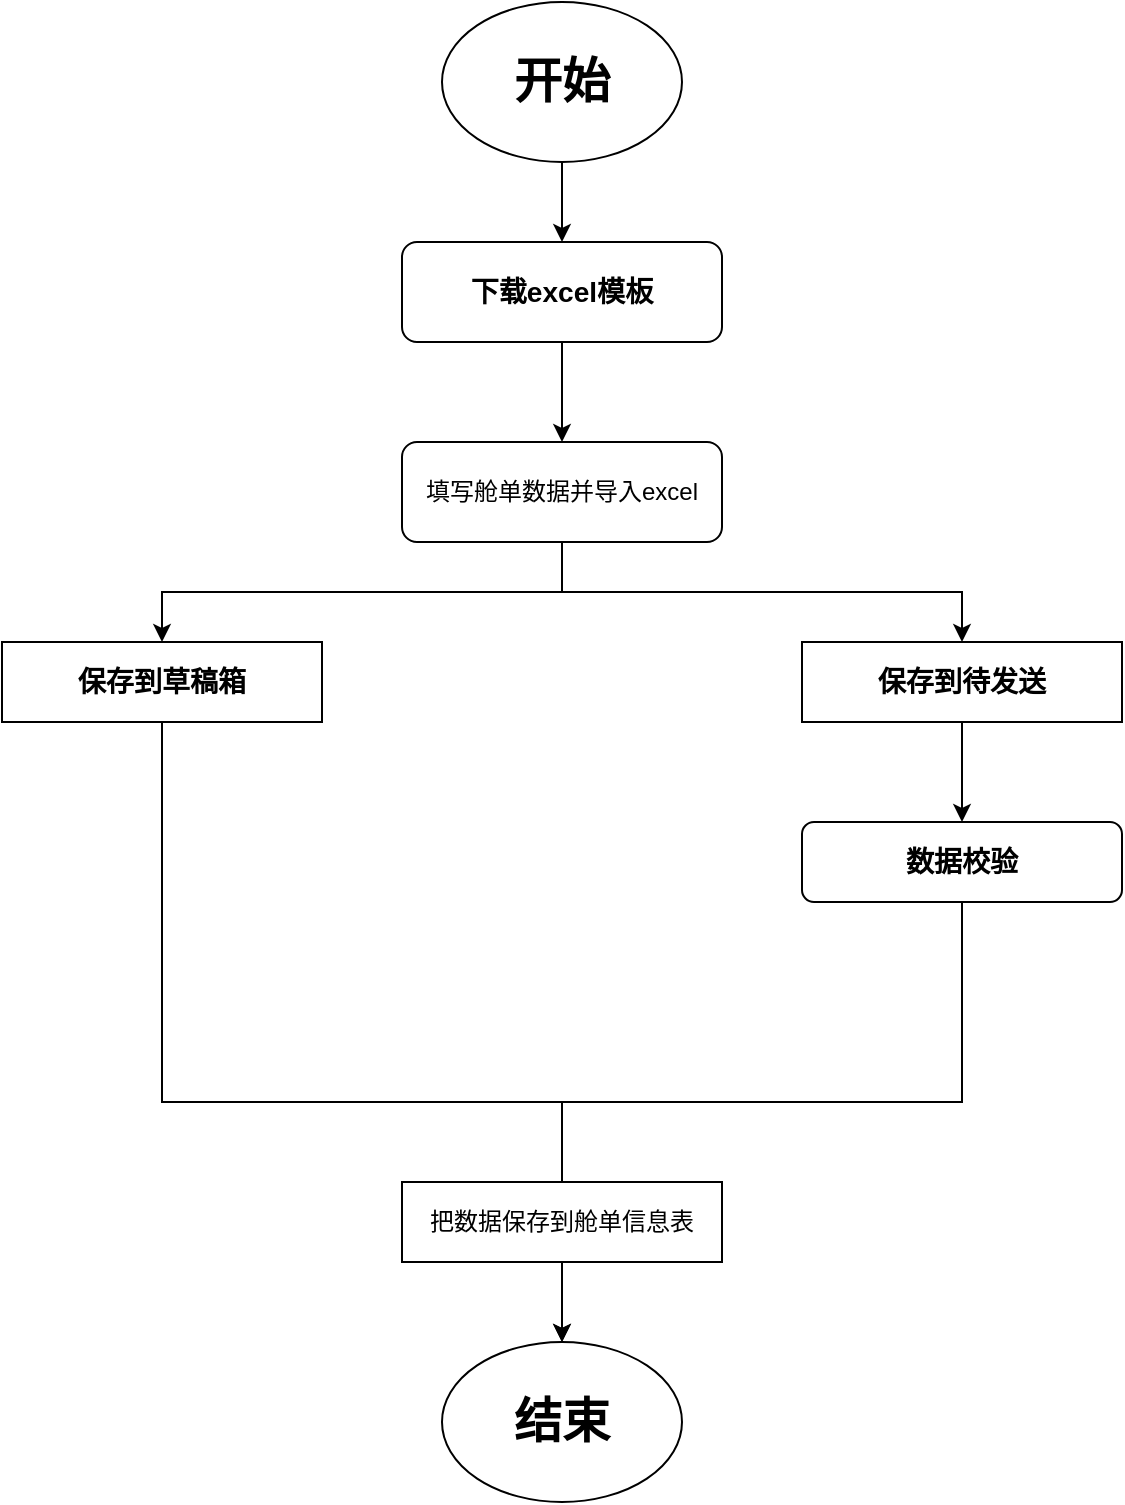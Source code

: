 <mxfile version="11.1.2" type="github"><diagram id="fOs9aCwxfMmMrLwcqLpt" name="第 1 页"><mxGraphModel dx="1422" dy="764" grid="1" gridSize="10" guides="1" tooltips="1" connect="1" arrows="1" fold="1" page="1" pageScale="1" pageWidth="827" pageHeight="1169" math="0" shadow="0"><root><mxCell id="0"/><mxCell id="1" parent="0"/><mxCell id="zTC52wkZ5Tz1Enl_iFMn-4" value="" style="edgeStyle=orthogonalEdgeStyle;rounded=0;orthogonalLoop=1;jettySize=auto;html=1;" parent="1" source="zTC52wkZ5Tz1Enl_iFMn-2" target="zTC52wkZ5Tz1Enl_iFMn-3" edge="1"><mxGeometry relative="1" as="geometry"/></mxCell><mxCell id="zTC52wkZ5Tz1Enl_iFMn-2" value="&lt;h1&gt;开始&lt;/h1&gt;" style="ellipse;whiteSpace=wrap;html=1;" parent="1" vertex="1"><mxGeometry x="300" y="90" width="120" height="80" as="geometry"/></mxCell><mxCell id="zTC52wkZ5Tz1Enl_iFMn-6" value="" style="edgeStyle=orthogonalEdgeStyle;rounded=0;orthogonalLoop=1;jettySize=auto;html=1;" parent="1" source="zTC52wkZ5Tz1Enl_iFMn-3" target="zTC52wkZ5Tz1Enl_iFMn-5" edge="1"><mxGeometry relative="1" as="geometry"/></mxCell><mxCell id="zTC52wkZ5Tz1Enl_iFMn-3" value="&lt;h3&gt;下载excel模板&lt;/h3&gt;" style="rounded=1;whiteSpace=wrap;html=1;" parent="1" vertex="1"><mxGeometry x="280" y="210" width="160" height="50" as="geometry"/></mxCell><mxCell id="zTC52wkZ5Tz1Enl_iFMn-7" style="edgeStyle=elbowEdgeStyle;rounded=0;orthogonalLoop=1;jettySize=auto;elbow=vertical;html=1;" parent="1" source="zTC52wkZ5Tz1Enl_iFMn-5" target="zTC52wkZ5Tz1Enl_iFMn-8" edge="1"><mxGeometry relative="1" as="geometry"><mxPoint x="160" y="440" as="targetPoint"/></mxGeometry></mxCell><mxCell id="zTC52wkZ5Tz1Enl_iFMn-9" style="edgeStyle=elbowEdgeStyle;rounded=0;orthogonalLoop=1;jettySize=auto;elbow=vertical;html=1;" parent="1" source="zTC52wkZ5Tz1Enl_iFMn-5" target="zTC52wkZ5Tz1Enl_iFMn-10" edge="1"><mxGeometry relative="1" as="geometry"><mxPoint x="560" y="410" as="targetPoint"/></mxGeometry></mxCell><mxCell id="zTC52wkZ5Tz1Enl_iFMn-5" value="填写舱单数据并导入excel" style="rounded=1;whiteSpace=wrap;html=1;" parent="1" vertex="1"><mxGeometry x="280" y="310" width="160" height="50" as="geometry"/></mxCell><mxCell id="zTC52wkZ5Tz1Enl_iFMn-24" style="edgeStyle=elbowEdgeStyle;rounded=0;orthogonalLoop=1;jettySize=auto;elbow=vertical;html=1;shadow=0;fillColor=#FFFFFF;entryX=0.5;entryY=0;entryDx=0;entryDy=0;" parent="1" source="zTC52wkZ5Tz1Enl_iFMn-8" edge="1"><mxGeometry relative="1" as="geometry"><mxPoint x="360" y="760" as="targetPoint"/><Array as="points"><mxPoint x="310" y="640"/><mxPoint x="300" y="560"/><mxPoint x="340" y="720"/><mxPoint x="320" y="700"/></Array></mxGeometry></mxCell><mxCell id="zTC52wkZ5Tz1Enl_iFMn-8" value="&lt;h3&gt;保存到草稿箱&lt;/h3&gt;" style="rounded=0;whiteSpace=wrap;html=1;" parent="1" vertex="1"><mxGeometry x="80" y="410" width="160" height="40" as="geometry"/></mxCell><mxCell id="zTC52wkZ5Tz1Enl_iFMn-12" value="" style="edgeStyle=elbowEdgeStyle;rounded=0;orthogonalLoop=1;jettySize=auto;elbow=vertical;html=1;" parent="1" source="zTC52wkZ5Tz1Enl_iFMn-10" target="zTC52wkZ5Tz1Enl_iFMn-11" edge="1"><mxGeometry relative="1" as="geometry"/></mxCell><mxCell id="zTC52wkZ5Tz1Enl_iFMn-10" value="&lt;h3&gt;保存到待发送&lt;/h3&gt;" style="rounded=0;whiteSpace=wrap;html=1;" parent="1" vertex="1"><mxGeometry x="480" y="410" width="160" height="40" as="geometry"/></mxCell><mxCell id="zTC52wkZ5Tz1Enl_iFMn-15" style="edgeStyle=elbowEdgeStyle;rounded=0;orthogonalLoop=1;jettySize=auto;elbow=vertical;html=1;entryX=0.5;entryY=0;entryDx=0;entryDy=0;" parent="1" source="zTC52wkZ5Tz1Enl_iFMn-11" edge="1"><mxGeometry relative="1" as="geometry"><mxPoint x="360" y="760" as="targetPoint"/><Array as="points"><mxPoint x="420" y="640"/></Array></mxGeometry></mxCell><mxCell id="zTC52wkZ5Tz1Enl_iFMn-11" value="&lt;h3&gt;数据校验&lt;/h3&gt;" style="rounded=1;whiteSpace=wrap;html=1;" parent="1" vertex="1"><mxGeometry x="480" y="500" width="160" height="40" as="geometry"/></mxCell><mxCell id="zTC52wkZ5Tz1Enl_iFMn-26" value="&lt;h1&gt;结束&lt;/h1&gt;" style="ellipse;whiteSpace=wrap;html=1;" parent="1" vertex="1"><mxGeometry x="300" y="760" width="120" height="80" as="geometry"/></mxCell><mxCell id="zTC52wkZ5Tz1Enl_iFMn-33" value="把数据保存到舱单信息表" style="rounded=0;whiteSpace=wrap;html=1;" parent="1" vertex="1"><mxGeometry x="280" y="680" width="160" height="40" as="geometry"/></mxCell></root></mxGraphModel></diagram></mxfile>